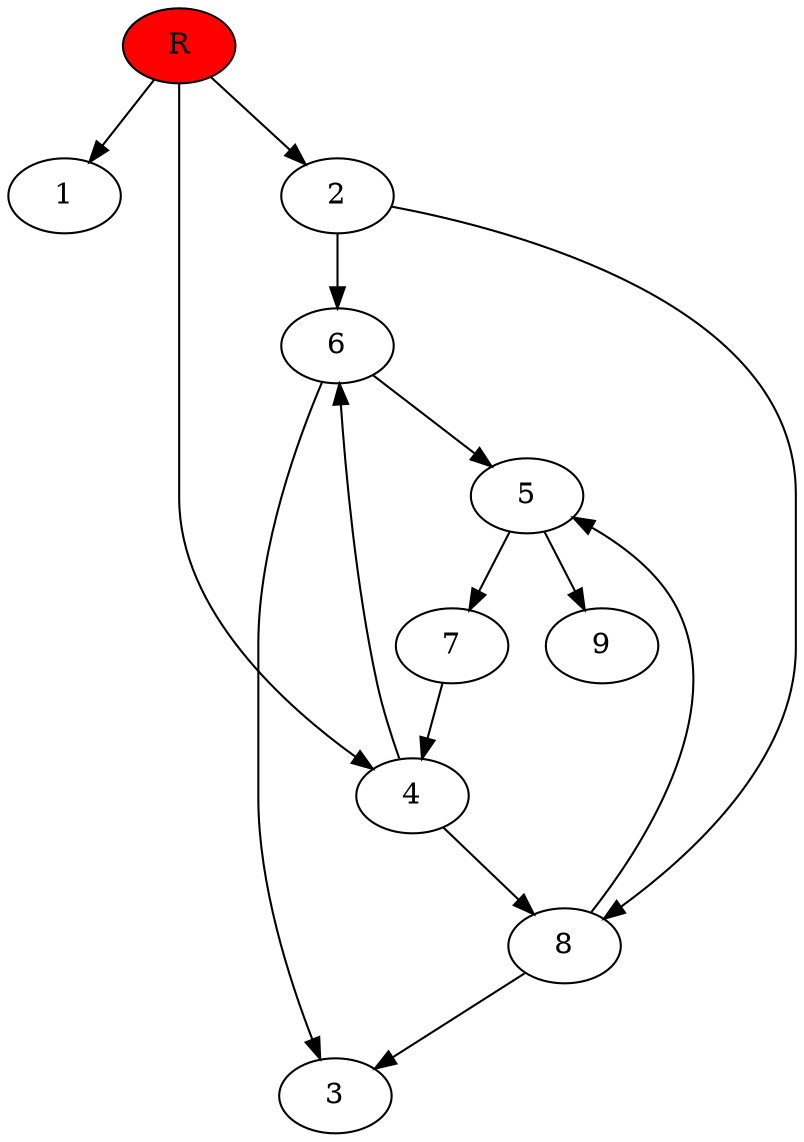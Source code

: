 digraph prb13402 {
	1
	2
	3
	4
	5
	6
	7
	8
	R [fillcolor="#ff0000" style=filled]
	2 -> 6
	2 -> 8
	4 -> 6
	4 -> 8
	5 -> 7
	5 -> 9
	6 -> 3
	6 -> 5
	7 -> 4
	8 -> 3
	8 -> 5
	R -> 1
	R -> 2
	R -> 4
}
